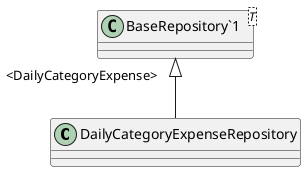 @startuml
class DailyCategoryExpenseRepository {
}
class "BaseRepository`1"<T> {
}
"BaseRepository`1" "<DailyCategoryExpense>" <|-- DailyCategoryExpenseRepository
@enduml
